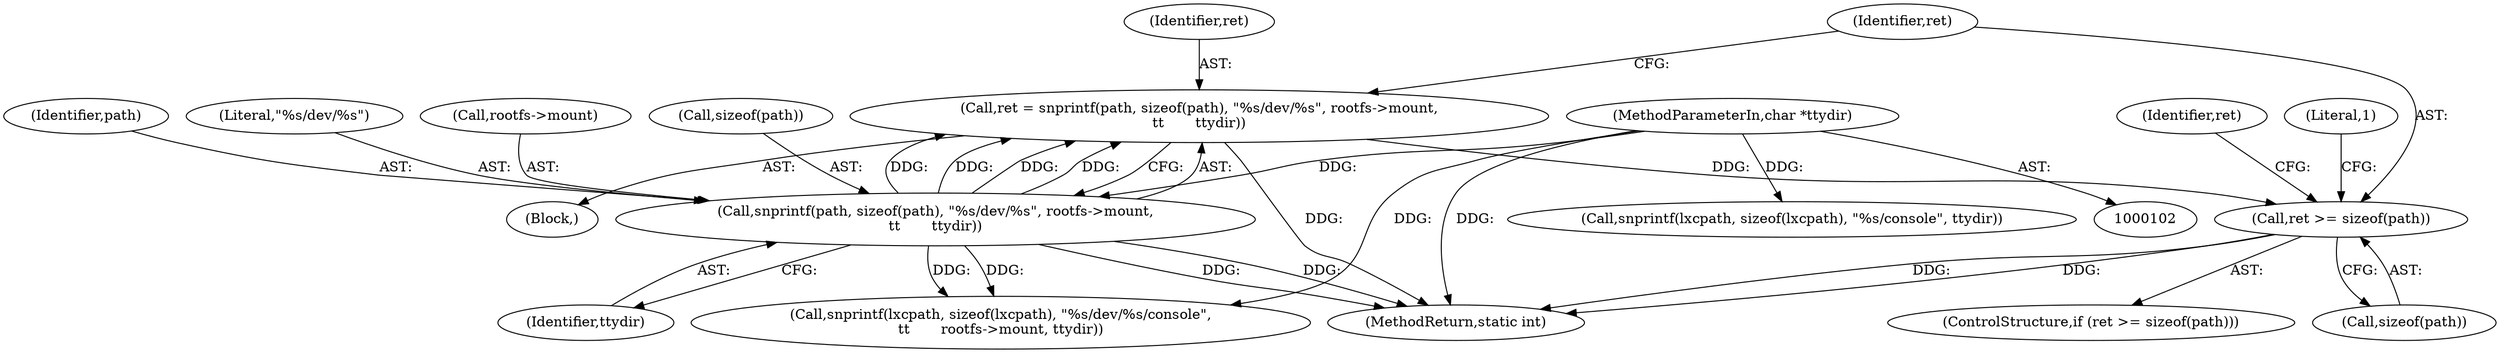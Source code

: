 digraph "0_lxc_592fd47a6245508b79fe6ac819fe6d3b2c1289be_11@API" {
"1000110" [label="(Call,ret = snprintf(path, sizeof(path), \"%s/dev/%s\", rootfs->mount,\n\t\t       ttydir))"];
"1000112" [label="(Call,snprintf(path, sizeof(path), \"%s/dev/%s\", rootfs->mount,\n\t\t       ttydir))"];
"1000105" [label="(MethodParameterIn,char *ttydir)"];
"1000122" [label="(Call,ret >= sizeof(path))"];
"1000113" [label="(Identifier,path)"];
"1000116" [label="(Literal,\"%s/dev/%s\")"];
"1000153" [label="(Call,snprintf(lxcpath, sizeof(lxcpath), \"%s/dev/%s/console\",\n\t\t       rootfs->mount, ttydir))"];
"1000296" [label="(MethodReturn,static int)"];
"1000130" [label="(Identifier,ret)"];
"1000124" [label="(Call,sizeof(path))"];
"1000117" [label="(Call,rootfs->mount)"];
"1000122" [label="(Call,ret >= sizeof(path))"];
"1000114" [label="(Call,sizeof(path))"];
"1000128" [label="(Literal,1)"];
"1000106" [label="(Block,)"];
"1000112" [label="(Call,snprintf(path, sizeof(path), \"%s/dev/%s\", rootfs->mount,\n\t\t       ttydir))"];
"1000111" [label="(Identifier,ret)"];
"1000110" [label="(Call,ret = snprintf(path, sizeof(path), \"%s/dev/%s\", rootfs->mount,\n\t\t       ttydir))"];
"1000120" [label="(Identifier,ttydir)"];
"1000105" [label="(MethodParameterIn,char *ttydir)"];
"1000261" [label="(Call,snprintf(lxcpath, sizeof(lxcpath), \"%s/console\", ttydir))"];
"1000121" [label="(ControlStructure,if (ret >= sizeof(path)))"];
"1000123" [label="(Identifier,ret)"];
"1000110" -> "1000106"  [label="AST: "];
"1000110" -> "1000112"  [label="CFG: "];
"1000111" -> "1000110"  [label="AST: "];
"1000112" -> "1000110"  [label="AST: "];
"1000123" -> "1000110"  [label="CFG: "];
"1000110" -> "1000296"  [label="DDG: "];
"1000112" -> "1000110"  [label="DDG: "];
"1000112" -> "1000110"  [label="DDG: "];
"1000112" -> "1000110"  [label="DDG: "];
"1000112" -> "1000110"  [label="DDG: "];
"1000110" -> "1000122"  [label="DDG: "];
"1000112" -> "1000120"  [label="CFG: "];
"1000113" -> "1000112"  [label="AST: "];
"1000114" -> "1000112"  [label="AST: "];
"1000116" -> "1000112"  [label="AST: "];
"1000117" -> "1000112"  [label="AST: "];
"1000120" -> "1000112"  [label="AST: "];
"1000112" -> "1000296"  [label="DDG: "];
"1000112" -> "1000296"  [label="DDG: "];
"1000105" -> "1000112"  [label="DDG: "];
"1000112" -> "1000153"  [label="DDG: "];
"1000112" -> "1000153"  [label="DDG: "];
"1000105" -> "1000102"  [label="AST: "];
"1000105" -> "1000296"  [label="DDG: "];
"1000105" -> "1000153"  [label="DDG: "];
"1000105" -> "1000261"  [label="DDG: "];
"1000122" -> "1000121"  [label="AST: "];
"1000122" -> "1000124"  [label="CFG: "];
"1000123" -> "1000122"  [label="AST: "];
"1000124" -> "1000122"  [label="AST: "];
"1000128" -> "1000122"  [label="CFG: "];
"1000130" -> "1000122"  [label="CFG: "];
"1000122" -> "1000296"  [label="DDG: "];
"1000122" -> "1000296"  [label="DDG: "];
}
